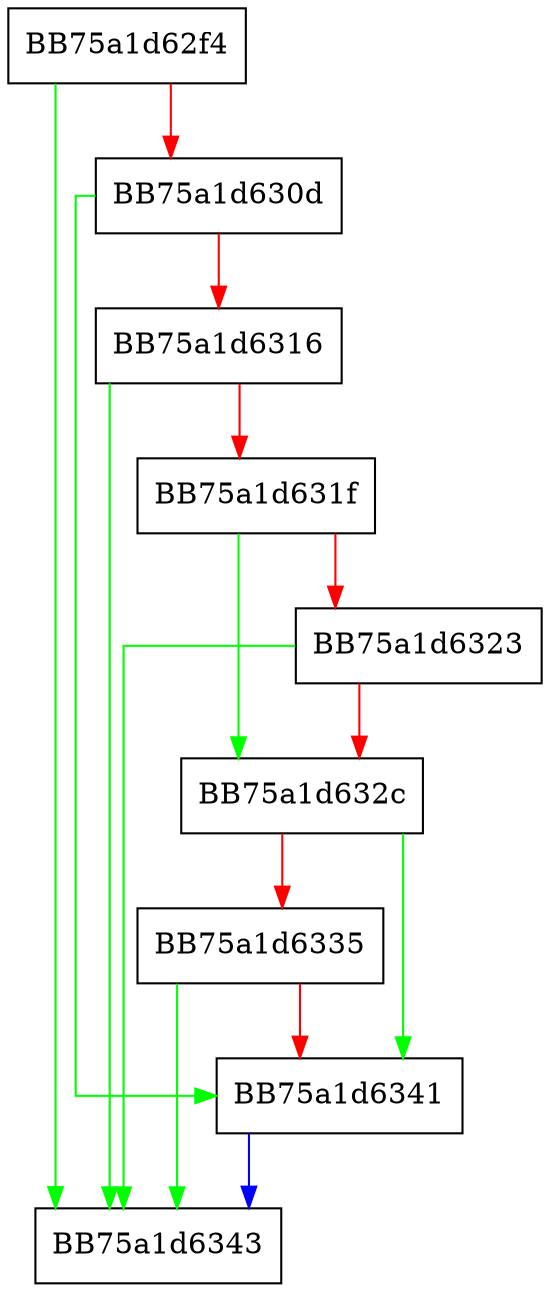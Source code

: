 digraph ShouldLogToAsimov {
  node [shape="box"];
  graph [splines=ortho];
  BB75a1d62f4 -> BB75a1d6343 [color="green"];
  BB75a1d62f4 -> BB75a1d630d [color="red"];
  BB75a1d630d -> BB75a1d6341 [color="green"];
  BB75a1d630d -> BB75a1d6316 [color="red"];
  BB75a1d6316 -> BB75a1d6343 [color="green"];
  BB75a1d6316 -> BB75a1d631f [color="red"];
  BB75a1d631f -> BB75a1d632c [color="green"];
  BB75a1d631f -> BB75a1d6323 [color="red"];
  BB75a1d6323 -> BB75a1d6343 [color="green"];
  BB75a1d6323 -> BB75a1d632c [color="red"];
  BB75a1d632c -> BB75a1d6341 [color="green"];
  BB75a1d632c -> BB75a1d6335 [color="red"];
  BB75a1d6335 -> BB75a1d6343 [color="green"];
  BB75a1d6335 -> BB75a1d6341 [color="red"];
  BB75a1d6341 -> BB75a1d6343 [color="blue"];
}